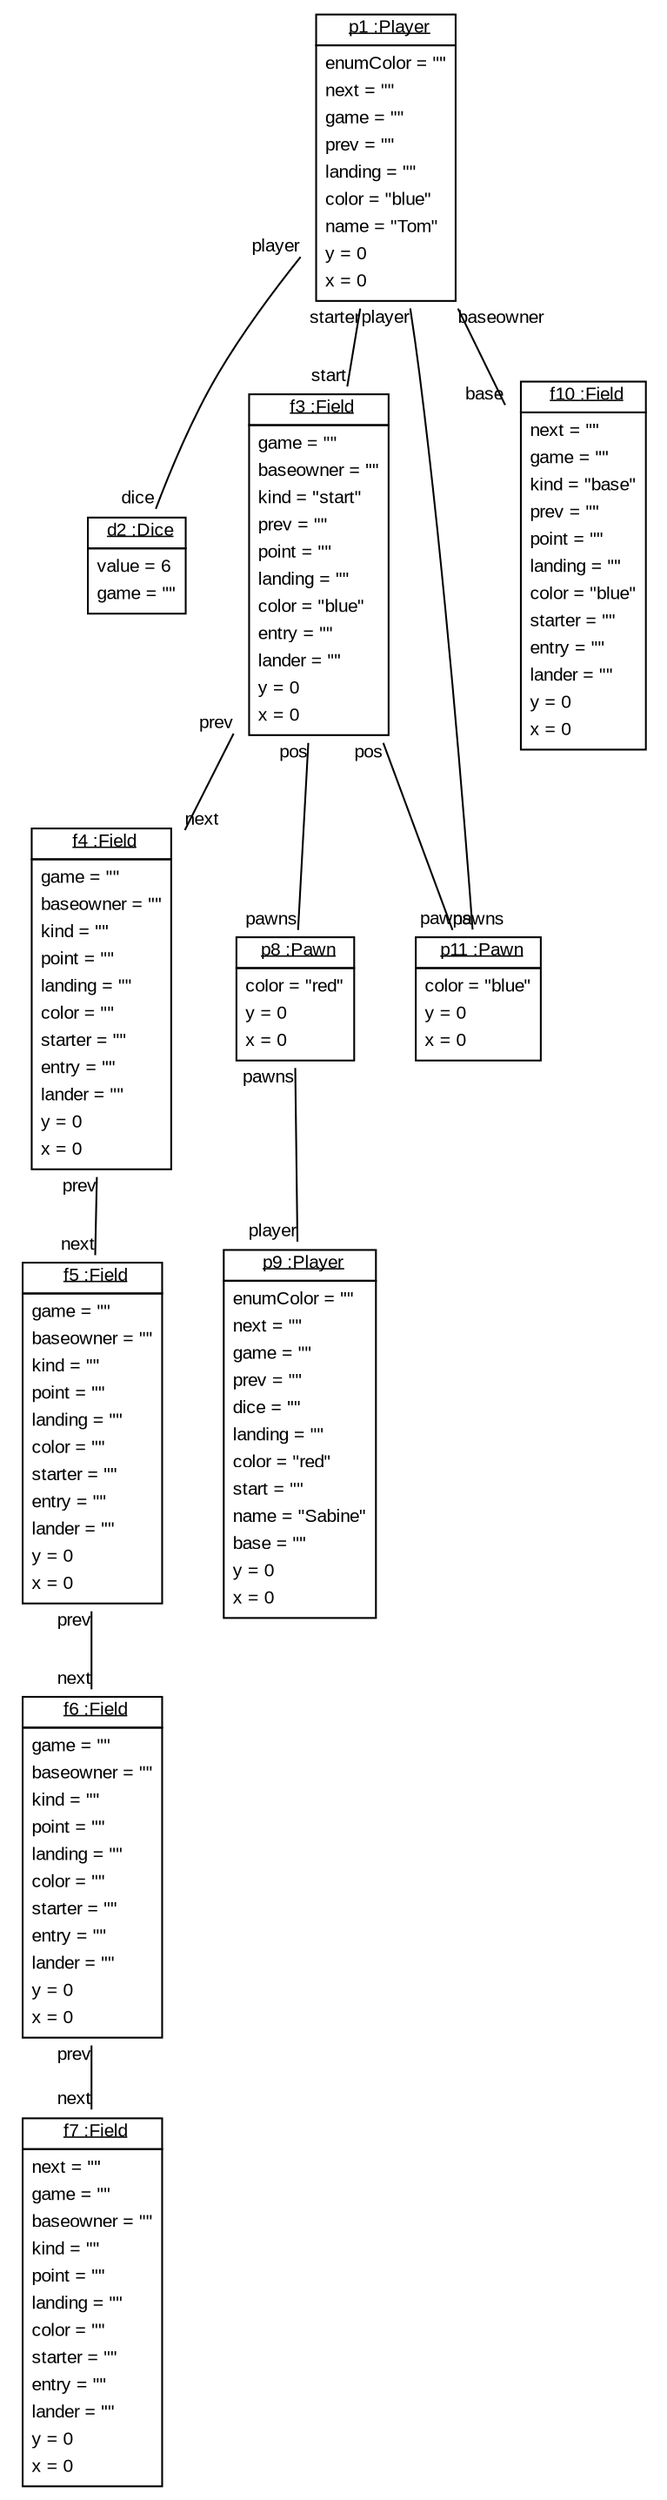 graph ObjectDiagram {
   node [shape = none, fontsize = 10, fontname = "Arial"];
   edge [fontsize = 10, fontname = "Arial"];
   compound=true;

p1 [label=<<table border='0' cellborder='1' cellspacing='0'> <tr> <td href="../examples/org/sdmlib/examples/ludo/model/Player.java"> <u>p1 :Player</u></td></tr><tr><td><table border='0' cellborder='0' cellspacing='0'><tr><td align='left'>enumColor = ""</td></tr><tr><td align='left'>next = ""</td></tr><tr><td align='left'>game = ""</td></tr><tr><td align='left'>prev = ""</td></tr><tr><td align='left'>landing = ""</td></tr><tr><td align='left'>color = "blue"</td></tr><tr><td align='left'>name = "Tom"</td></tr><tr><td align='left'>y = 0</td></tr><tr><td align='left'>x = 0</td></tr></table></td></tr></table>>];
d2 [label=<<table border='0' cellborder='1' cellspacing='0'> <tr> <td href="../examples/org/sdmlib/examples/ludo/model/Dice.java"> <u>d2 :Dice</u></td></tr><tr><td><table border='0' cellborder='0' cellspacing='0'><tr><td align='left'>value = 6</td></tr><tr><td align='left'>game = ""</td></tr></table></td></tr></table>>];
f3 [label=<<table border='0' cellborder='1' cellspacing='0'> <tr> <td href="../examples/org/sdmlib/examples/ludo/model/Field.java"> <u>f3 :Field</u></td></tr><tr><td><table border='0' cellborder='0' cellspacing='0'><tr><td align='left'>game = ""</td></tr><tr><td align='left'>baseowner = ""</td></tr><tr><td align='left'>kind = "start"</td></tr><tr><td align='left'>prev = ""</td></tr><tr><td align='left'>point = ""</td></tr><tr><td align='left'>landing = ""</td></tr><tr><td align='left'>color = "blue"</td></tr><tr><td align='left'>entry = ""</td></tr><tr><td align='left'>lander = ""</td></tr><tr><td align='left'>y = 0</td></tr><tr><td align='left'>x = 0</td></tr></table></td></tr></table>>];
f4 [label=<<table border='0' cellborder='1' cellspacing='0'> <tr> <td href="../examples/org/sdmlib/examples/ludo/model/Field.java"> <u>f4 :Field</u></td></tr><tr><td><table border='0' cellborder='0' cellspacing='0'><tr><td align='left'>game = ""</td></tr><tr><td align='left'>baseowner = ""</td></tr><tr><td align='left'>kind = ""</td></tr><tr><td align='left'>point = ""</td></tr><tr><td align='left'>landing = ""</td></tr><tr><td align='left'>color = ""</td></tr><tr><td align='left'>starter = ""</td></tr><tr><td align='left'>entry = ""</td></tr><tr><td align='left'>lander = ""</td></tr><tr><td align='left'>y = 0</td></tr><tr><td align='left'>x = 0</td></tr></table></td></tr></table>>];
f5 [label=<<table border='0' cellborder='1' cellspacing='0'> <tr> <td href="../examples/org/sdmlib/examples/ludo/model/Field.java"> <u>f5 :Field</u></td></tr><tr><td><table border='0' cellborder='0' cellspacing='0'><tr><td align='left'>game = ""</td></tr><tr><td align='left'>baseowner = ""</td></tr><tr><td align='left'>kind = ""</td></tr><tr><td align='left'>point = ""</td></tr><tr><td align='left'>landing = ""</td></tr><tr><td align='left'>color = ""</td></tr><tr><td align='left'>starter = ""</td></tr><tr><td align='left'>entry = ""</td></tr><tr><td align='left'>lander = ""</td></tr><tr><td align='left'>y = 0</td></tr><tr><td align='left'>x = 0</td></tr></table></td></tr></table>>];
f6 [label=<<table border='0' cellborder='1' cellspacing='0'> <tr> <td href="../examples/org/sdmlib/examples/ludo/model/Field.java"> <u>f6 :Field</u></td></tr><tr><td><table border='0' cellborder='0' cellspacing='0'><tr><td align='left'>game = ""</td></tr><tr><td align='left'>baseowner = ""</td></tr><tr><td align='left'>kind = ""</td></tr><tr><td align='left'>point = ""</td></tr><tr><td align='left'>landing = ""</td></tr><tr><td align='left'>color = ""</td></tr><tr><td align='left'>starter = ""</td></tr><tr><td align='left'>entry = ""</td></tr><tr><td align='left'>lander = ""</td></tr><tr><td align='left'>y = 0</td></tr><tr><td align='left'>x = 0</td></tr></table></td></tr></table>>];
f7 [label=<<table border='0' cellborder='1' cellspacing='0'> <tr> <td href="../examples/org/sdmlib/examples/ludo/model/Field.java"> <u>f7 :Field</u></td></tr><tr><td><table border='0' cellborder='0' cellspacing='0'><tr><td align='left'>next = ""</td></tr><tr><td align='left'>game = ""</td></tr><tr><td align='left'>baseowner = ""</td></tr><tr><td align='left'>kind = ""</td></tr><tr><td align='left'>point = ""</td></tr><tr><td align='left'>landing = ""</td></tr><tr><td align='left'>color = ""</td></tr><tr><td align='left'>starter = ""</td></tr><tr><td align='left'>entry = ""</td></tr><tr><td align='left'>lander = ""</td></tr><tr><td align='left'>y = 0</td></tr><tr><td align='left'>x = 0</td></tr></table></td></tr></table>>];
p8 [label=<<table border='0' cellborder='1' cellspacing='0'> <tr> <td href="../examples/org/sdmlib/examples/ludo/model/Pawn.java"> <u>p8 :Pawn</u></td></tr><tr><td><table border='0' cellborder='0' cellspacing='0'><tr><td align='left'>color = "red"</td></tr><tr><td align='left'>y = 0</td></tr><tr><td align='left'>x = 0</td></tr></table></td></tr></table>>];
p9 [label=<<table border='0' cellborder='1' cellspacing='0'> <tr> <td href="../examples/org/sdmlib/examples/ludo/model/Player.java"> <u>p9 :Player</u></td></tr><tr><td><table border='0' cellborder='0' cellspacing='0'><tr><td align='left'>enumColor = ""</td></tr><tr><td align='left'>next = ""</td></tr><tr><td align='left'>game = ""</td></tr><tr><td align='left'>prev = ""</td></tr><tr><td align='left'>dice = ""</td></tr><tr><td align='left'>landing = ""</td></tr><tr><td align='left'>color = "red"</td></tr><tr><td align='left'>start = ""</td></tr><tr><td align='left'>name = "Sabine"</td></tr><tr><td align='left'>base = ""</td></tr><tr><td align='left'>y = 0</td></tr><tr><td align='left'>x = 0</td></tr></table></td></tr></table>>];
p11 [label=<<table border='0' cellborder='1' cellspacing='0'> <tr> <td href="../examples/org/sdmlib/examples/ludo/model/Pawn.java"> <u>p11 :Pawn</u></td></tr><tr><td><table border='0' cellborder='0' cellspacing='0'><tr><td align='left'>color = "blue"</td></tr><tr><td align='left'>y = 0</td></tr><tr><td align='left'>x = 0</td></tr></table></td></tr></table>>];
f10 [label=<<table border='0' cellborder='1' cellspacing='0'> <tr> <td href="../examples/org/sdmlib/examples/ludo/model/Field.java"> <u>f10 :Field</u></td></tr><tr><td><table border='0' cellborder='0' cellspacing='0'><tr><td align='left'>next = ""</td></tr><tr><td align='left'>game = ""</td></tr><tr><td align='left'>kind = "base"</td></tr><tr><td align='left'>prev = ""</td></tr><tr><td align='left'>point = ""</td></tr><tr><td align='left'>landing = ""</td></tr><tr><td align='left'>color = "blue"</td></tr><tr><td align='left'>starter = ""</td></tr><tr><td align='left'>entry = ""</td></tr><tr><td align='left'>lander = ""</td></tr><tr><td align='left'>y = 0</td></tr><tr><td align='left'>x = 0</td></tr></table></td></tr></table>>];

p1 -- p11 [headlabel = "pawns" taillabel = "player"];
p1 -- d2 [headlabel = "dice" taillabel = "player"];
p1 -- f3 [headlabel = "start" taillabel = "starter"];
p1 -- f10 [headlabel = "base" taillabel = "baseowner"];
f3 -- f4 [headlabel = "next" taillabel = "prev"];
f3 -- p8 [headlabel = "pawns" taillabel = "pos"];
f3 -- p11 [headlabel = "pawns" taillabel = "pos"];
f4 -- f5 [headlabel = "next" taillabel = "prev"];
f5 -- f6 [headlabel = "next" taillabel = "prev"];
f6 -- f7 [headlabel = "next" taillabel = "prev"];
p8 -- p9 [headlabel = "player" taillabel = "pawns"];
}
